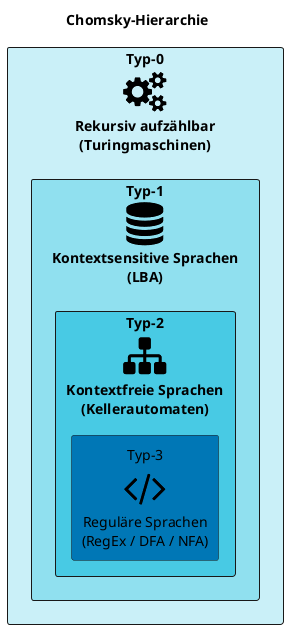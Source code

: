 @startuml
!include <tupadr3/common>
!include <tupadr3/font-awesome/cogs>
!include <tupadr3/font-awesome/database>
!include <tupadr3/font-awesome/sitemap>
!include <tupadr3/font-awesome/code>

skinparam rectange {
  BorderColor black
  RoundCorner 20
}
skinparam defaultTextAlignment center
skinparam shadowing false

title Chomsky-Hierarchie

rectangle "Typ-0\n<$cogs>\nRekursiv aufzählbar\n(Turingmaschinen)" as Typ0 #caf0f8 {
  rectangle "Typ-1\n<$database>\nKontextsensitive Sprachen\n(LBA)" as Typ1 #90e0ef {
    rectangle "Typ-2\n<$sitemap>\nKontextfreie Sprachen\n(Kellerautomaten)" as Typ2 #48cae4 {
      rectangle "Typ-3\n<$code>\nReguläre Sprachen\n(RegEx / DFA / NFA)" as Typ3 #0077b6
    }
  }
}
@enduml

